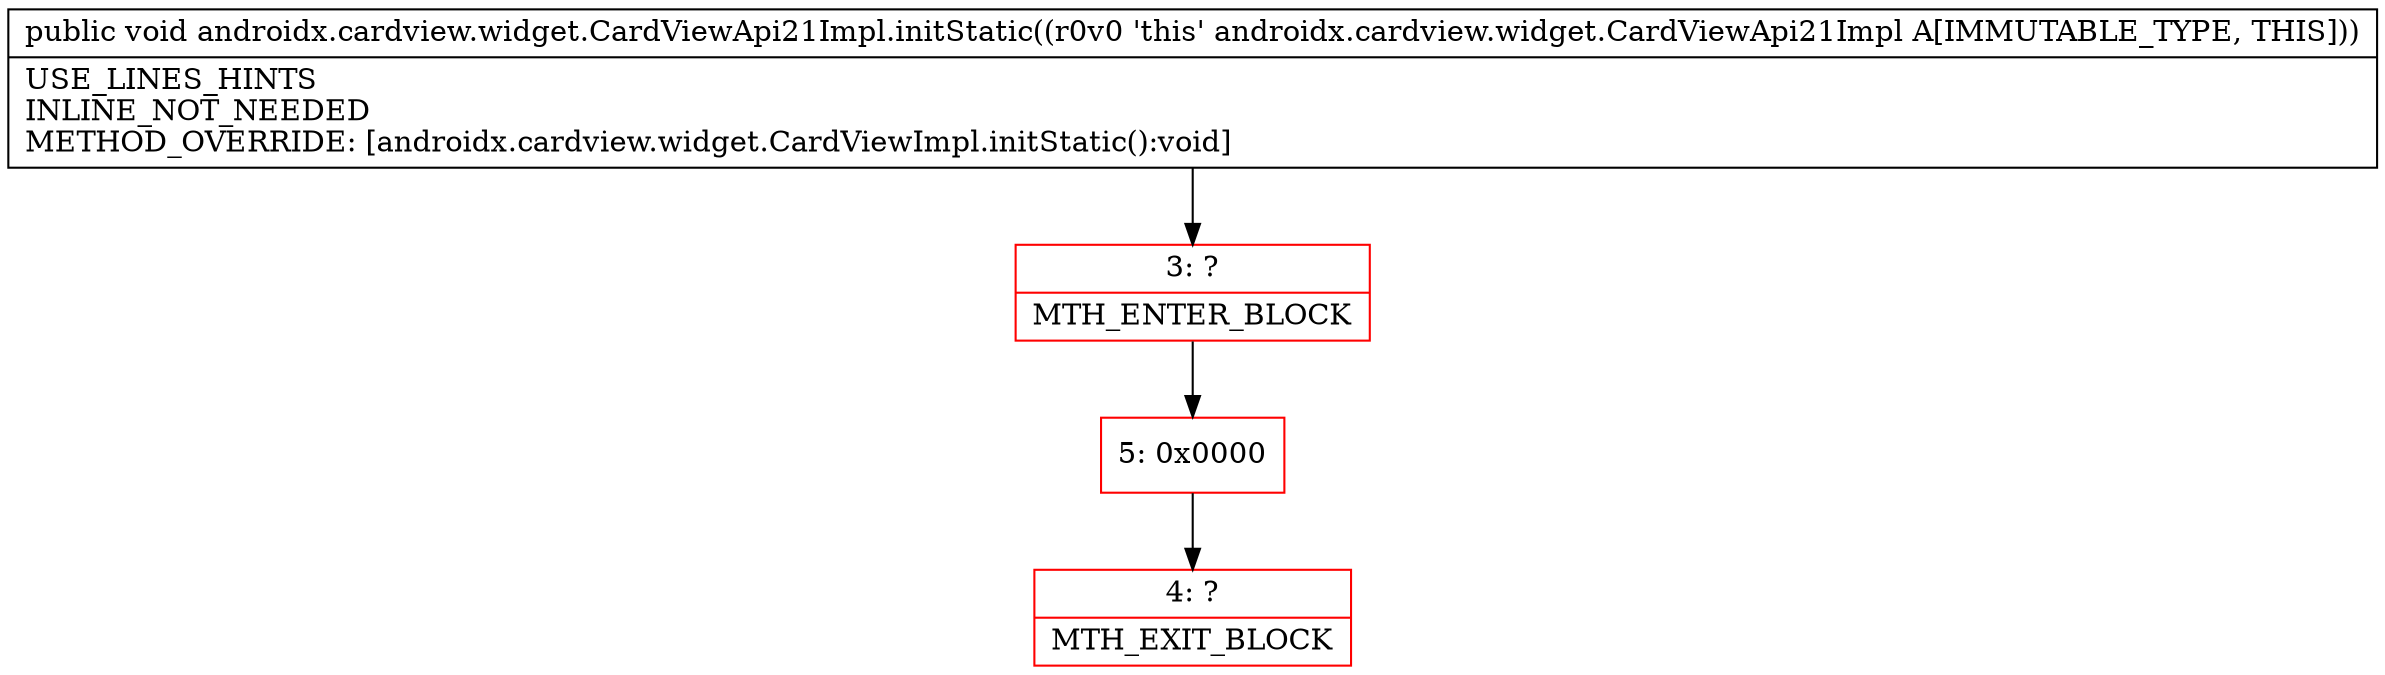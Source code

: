 digraph "CFG forandroidx.cardview.widget.CardViewApi21Impl.initStatic()V" {
subgraph cluster_Region_1062958632 {
label = "R(0)";
node [shape=record,color=blue];
}
Node_3 [shape=record,color=red,label="{3\:\ ?|MTH_ENTER_BLOCK\l}"];
Node_5 [shape=record,color=red,label="{5\:\ 0x0000}"];
Node_4 [shape=record,color=red,label="{4\:\ ?|MTH_EXIT_BLOCK\l}"];
MethodNode[shape=record,label="{public void androidx.cardview.widget.CardViewApi21Impl.initStatic((r0v0 'this' androidx.cardview.widget.CardViewApi21Impl A[IMMUTABLE_TYPE, THIS]))  | USE_LINES_HINTS\lINLINE_NOT_NEEDED\lMETHOD_OVERRIDE: [androidx.cardview.widget.CardViewImpl.initStatic():void]\l}"];
MethodNode -> Node_3;Node_3 -> Node_5;
Node_5 -> Node_4;
}

